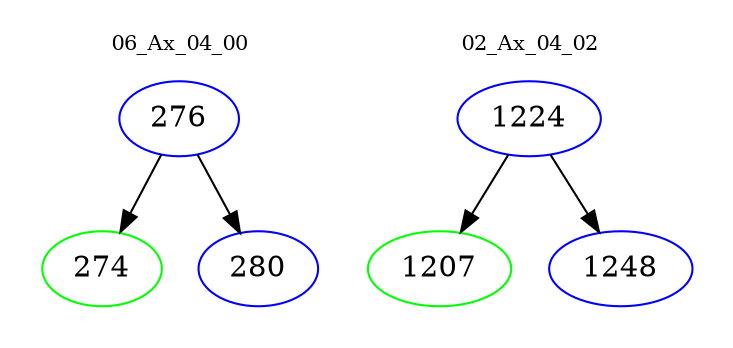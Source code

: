 digraph{
subgraph cluster_0 {
color = white
label = "06_Ax_04_00";
fontsize=10;
T0_276 [label="276", color="blue"]
T0_276 -> T0_274 [color="black"]
T0_274 [label="274", color="green"]
T0_276 -> T0_280 [color="black"]
T0_280 [label="280", color="blue"]
}
subgraph cluster_1 {
color = white
label = "02_Ax_04_02";
fontsize=10;
T1_1224 [label="1224", color="blue"]
T1_1224 -> T1_1207 [color="black"]
T1_1207 [label="1207", color="green"]
T1_1224 -> T1_1248 [color="black"]
T1_1248 [label="1248", color="blue"]
}
}
